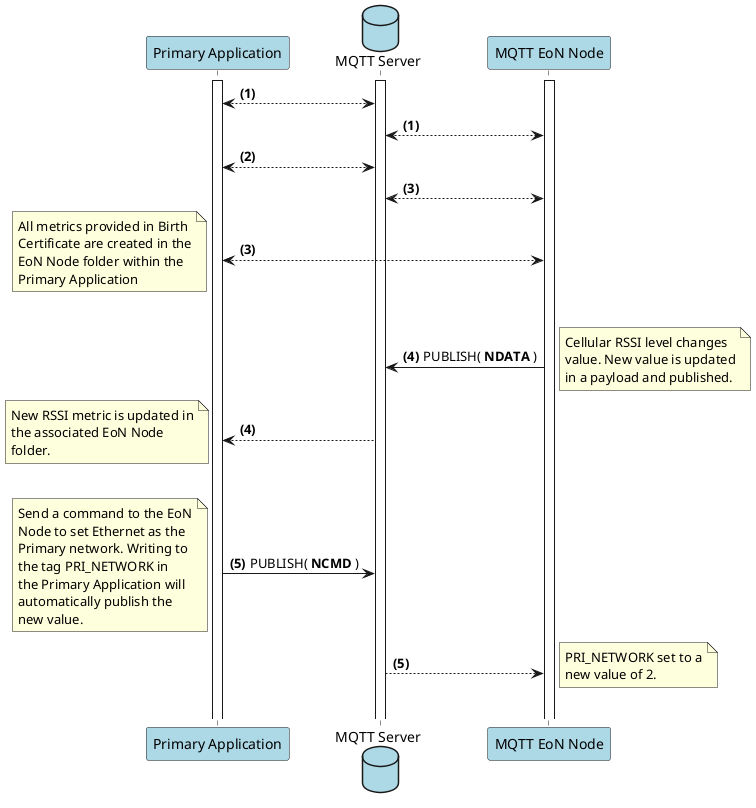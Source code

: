 @startuml
participant "Primary Application" as PrimApp #lightblue
database "MQTT Server" as Server #lightblue
participant "MQTT EoN Node" as EoN #lightblue

activate PrimApp
activate Server
activate EoN


autonumber 1 "<b>(#)"
PrimApp <--> Server
autonumber 1 "<b>(#)"
Server <--> EoN

PrimApp <--> Server


Server <--> EoN
autonumber 3 "<b>(#)"
PrimApp <--> EoN
note left
All metrics provided in Birth
Certificate are created in the
EoN Node folder within the
Primary Application
end note

|||

Server <- EoN : PUBLISH( **NDATA** )
note right
Cellular RSSI level changes
value. New value is updated
in a payload and published.
end note

autonumber 4 "<b>(#)"
PrimApp <-- Server
note left
New RSSI metric is updated in
the associated EoN Node
folder.
end note

|||

autonumber 5 "<b>(#)"
PrimApp -> Server : PUBLISH( **NCMD** )
note left
Send a command to the EoN
Node to set Ethernet as the
Primary network. Writing to
the tag PRI_NETWORK in
the Primary Application will
automatically publish the
new value.
end note

autonumber 5 "<b>(#)"
Server --> EoN
note right
PRI_NETWORK set to a
new value of 2.
end note

|||
@enduml